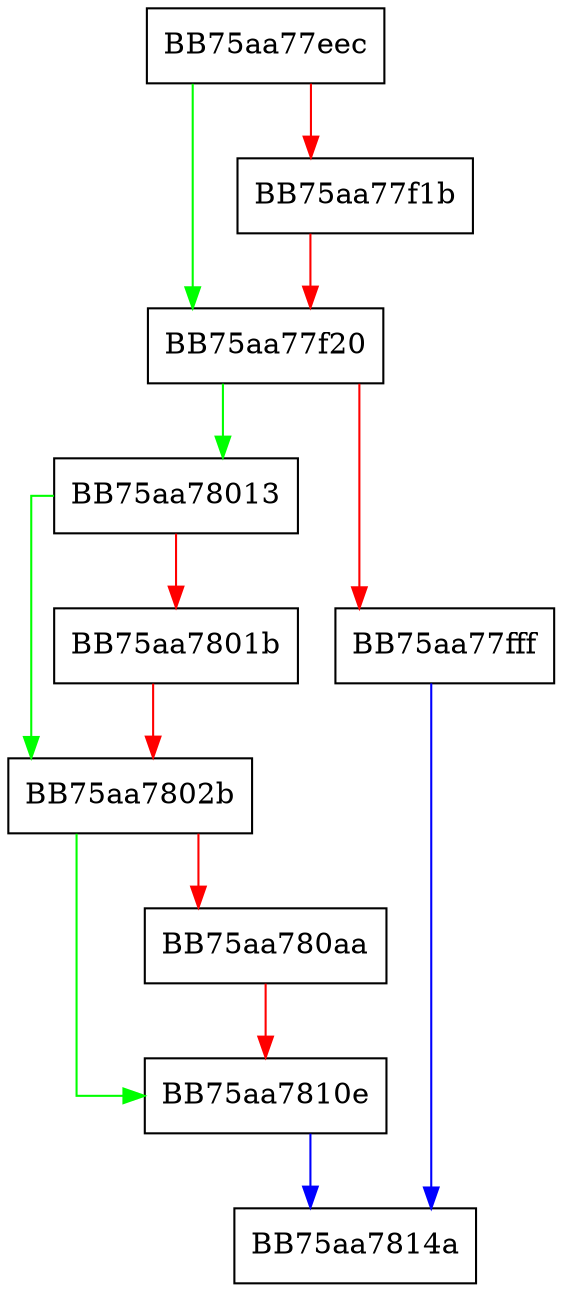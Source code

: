 digraph HandleAmsiMetadata {
  node [shape="box"];
  graph [splines=ortho];
  BB75aa77eec -> BB75aa77f20 [color="green"];
  BB75aa77eec -> BB75aa77f1b [color="red"];
  BB75aa77f1b -> BB75aa77f20 [color="red"];
  BB75aa77f20 -> BB75aa78013 [color="green"];
  BB75aa77f20 -> BB75aa77fff [color="red"];
  BB75aa77fff -> BB75aa7814a [color="blue"];
  BB75aa78013 -> BB75aa7802b [color="green"];
  BB75aa78013 -> BB75aa7801b [color="red"];
  BB75aa7801b -> BB75aa7802b [color="red"];
  BB75aa7802b -> BB75aa7810e [color="green"];
  BB75aa7802b -> BB75aa780aa [color="red"];
  BB75aa780aa -> BB75aa7810e [color="red"];
  BB75aa7810e -> BB75aa7814a [color="blue"];
}